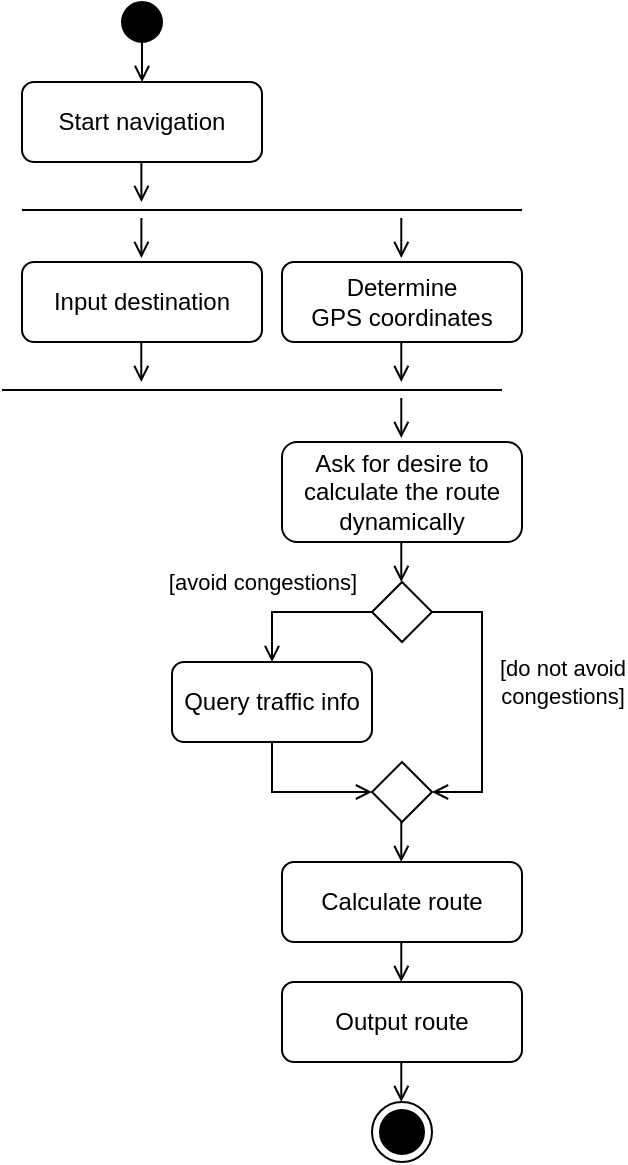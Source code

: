 <mxfile version="16.5.6" type="device"><diagram id="L-XJfkBgwogkJgKwX63Y" name="Page-1"><mxGraphModel dx="746" dy="2170" grid="1" gridSize="10" guides="1" tooltips="1" connect="1" arrows="1" fold="1" page="1" pageScale="1" pageWidth="850" pageHeight="1100" math="0" shadow="0"><root><mxCell id="0"/><mxCell id="1" parent="0"/><mxCell id="Oh8SCuPSAN3-SimTa_6y-81" style="edgeStyle=none;rounded=0;orthogonalLoop=1;jettySize=auto;html=1;endArrow=open;endFill=0;" edge="1" parent="1" source="Oh8SCuPSAN3-SimTa_6y-69" target="Oh8SCuPSAN3-SimTa_6y-70"><mxGeometry relative="1" as="geometry"/></mxCell><mxCell id="Oh8SCuPSAN3-SimTa_6y-69" value="" style="ellipse;whiteSpace=wrap;html=1;aspect=fixed;fillColor=#000000;" vertex="1" parent="1"><mxGeometry x="360" y="-960" width="20" height="20" as="geometry"/></mxCell><mxCell id="Oh8SCuPSAN3-SimTa_6y-70" value="Start navigation" style="rounded=1;whiteSpace=wrap;html=1;fillColor=#FFFFFF;" vertex="1" parent="1"><mxGeometry x="310" y="-920" width="120" height="40" as="geometry"/></mxCell><mxCell id="Oh8SCuPSAN3-SimTa_6y-71" value="Input destination" style="rounded=1;whiteSpace=wrap;html=1;fillColor=#FFFFFF;" vertex="1" parent="1"><mxGeometry x="310" y="-830" width="120" height="40" as="geometry"/></mxCell><mxCell id="Oh8SCuPSAN3-SimTa_6y-72" value="Determine&lt;br&gt;GPS coordinates" style="rounded=1;whiteSpace=wrap;html=1;fillColor=#FFFFFF;" vertex="1" parent="1"><mxGeometry x="440" y="-830" width="120" height="40" as="geometry"/></mxCell><mxCell id="Oh8SCuPSAN3-SimTa_6y-73" value="Ask for desire to calculate the route dynamically" style="rounded=1;whiteSpace=wrap;html=1;fillColor=#FFFFFF;" vertex="1" parent="1"><mxGeometry x="440" y="-740" width="120" height="50" as="geometry"/></mxCell><mxCell id="Oh8SCuPSAN3-SimTa_6y-92" style="edgeStyle=none;rounded=0;orthogonalLoop=1;jettySize=auto;html=1;entryX=0;entryY=0.5;entryDx=0;entryDy=0;endArrow=open;endFill=0;" edge="1" parent="1" source="Oh8SCuPSAN3-SimTa_6y-74" target="Oh8SCuPSAN3-SimTa_6y-78"><mxGeometry relative="1" as="geometry"><Array as="points"><mxPoint x="435" y="-565"/></Array></mxGeometry></mxCell><mxCell id="Oh8SCuPSAN3-SimTa_6y-74" value="Query traffic info" style="rounded=1;whiteSpace=wrap;html=1;fillColor=#FFFFFF;" vertex="1" parent="1"><mxGeometry x="385" y="-630" width="100" height="40" as="geometry"/></mxCell><mxCell id="Oh8SCuPSAN3-SimTa_6y-75" value="Calculate route" style="rounded=1;whiteSpace=wrap;html=1;fillColor=#FFFFFF;" vertex="1" parent="1"><mxGeometry x="440" y="-530" width="120" height="40" as="geometry"/></mxCell><mxCell id="Oh8SCuPSAN3-SimTa_6y-76" value="Output route" style="rounded=1;whiteSpace=wrap;html=1;fillColor=#FFFFFF;" vertex="1" parent="1"><mxGeometry x="440" y="-470" width="120" height="40" as="geometry"/></mxCell><mxCell id="Oh8SCuPSAN3-SimTa_6y-77" value="" style="ellipse;html=1;shape=endState;fillColor=#000000;strokeColor=#000000;" vertex="1" parent="1"><mxGeometry x="485" y="-410" width="30" height="30" as="geometry"/></mxCell><mxCell id="Oh8SCuPSAN3-SimTa_6y-78" value="" style="rhombus;whiteSpace=wrap;html=1;strokeColor=#000000;fillColor=#FFFFFF;" vertex="1" parent="1"><mxGeometry x="485" y="-580" width="30" height="30" as="geometry"/></mxCell><mxCell id="Oh8SCuPSAN3-SimTa_6y-90" style="edgeStyle=none;rounded=0;orthogonalLoop=1;jettySize=auto;html=1;entryX=0.5;entryY=0;entryDx=0;entryDy=0;endArrow=open;endFill=0;" edge="1" parent="1" source="Oh8SCuPSAN3-SimTa_6y-79" target="Oh8SCuPSAN3-SimTa_6y-74"><mxGeometry relative="1" as="geometry"><Array as="points"><mxPoint x="435" y="-655"/></Array></mxGeometry></mxCell><mxCell id="Oh8SCuPSAN3-SimTa_6y-97" value="[avoid congestions]" style="edgeLabel;html=1;align=center;verticalAlign=middle;resizable=0;points=[];" vertex="1" connectable="0" parent="Oh8SCuPSAN3-SimTa_6y-90"><mxGeometry x="0.179" y="-2" relative="1" as="geometry"><mxPoint x="-11" y="-13" as="offset"/></mxGeometry></mxCell><mxCell id="Oh8SCuPSAN3-SimTa_6y-93" style="edgeStyle=none;rounded=0;orthogonalLoop=1;jettySize=auto;html=1;entryX=1;entryY=0.5;entryDx=0;entryDy=0;endArrow=open;endFill=0;" edge="1" parent="1" source="Oh8SCuPSAN3-SimTa_6y-79" target="Oh8SCuPSAN3-SimTa_6y-78"><mxGeometry relative="1" as="geometry"><Array as="points"><mxPoint x="540" y="-655"/><mxPoint x="540" y="-565"/></Array></mxGeometry></mxCell><mxCell id="Oh8SCuPSAN3-SimTa_6y-98" value="[do not avoid &lt;br&gt;congestions]" style="edgeLabel;html=1;align=center;verticalAlign=middle;resizable=0;points=[];" vertex="1" connectable="0" parent="Oh8SCuPSAN3-SimTa_6y-93"><mxGeometry x="-0.33" y="1" relative="1" as="geometry"><mxPoint x="39" y="13" as="offset"/></mxGeometry></mxCell><mxCell id="Oh8SCuPSAN3-SimTa_6y-79" value="" style="rhombus;whiteSpace=wrap;html=1;strokeColor=#000000;fillColor=#FFFFFF;" vertex="1" parent="1"><mxGeometry x="485" y="-670" width="30" height="30" as="geometry"/></mxCell><mxCell id="Oh8SCuPSAN3-SimTa_6y-80" value="" style="line;strokeWidth=1;fillColor=none;align=left;verticalAlign=middle;spacingTop=-1;spacingLeft=3;spacingRight=3;rotatable=0;labelPosition=right;points=[];portConstraint=eastwest;" vertex="1" parent="1"><mxGeometry x="310" y="-860" width="250" height="8" as="geometry"/></mxCell><mxCell id="Oh8SCuPSAN3-SimTa_6y-82" style="edgeStyle=none;rounded=0;orthogonalLoop=1;jettySize=auto;html=1;endArrow=open;endFill=0;" edge="1" parent="1"><mxGeometry relative="1" as="geometry"><mxPoint x="369.7" y="-880" as="sourcePoint"/><mxPoint x="369.7" y="-860" as="targetPoint"/></mxGeometry></mxCell><mxCell id="Oh8SCuPSAN3-SimTa_6y-83" style="edgeStyle=none;rounded=0;orthogonalLoop=1;jettySize=auto;html=1;endArrow=open;endFill=0;" edge="1" parent="1"><mxGeometry relative="1" as="geometry"><mxPoint x="369.7" y="-852" as="sourcePoint"/><mxPoint x="369.7" y="-832" as="targetPoint"/></mxGeometry></mxCell><mxCell id="Oh8SCuPSAN3-SimTa_6y-84" style="edgeStyle=none;rounded=0;orthogonalLoop=1;jettySize=auto;html=1;endArrow=open;endFill=0;" edge="1" parent="1"><mxGeometry relative="1" as="geometry"><mxPoint x="499.64" y="-852" as="sourcePoint"/><mxPoint x="499.64" y="-832" as="targetPoint"/></mxGeometry></mxCell><mxCell id="Oh8SCuPSAN3-SimTa_6y-85" style="edgeStyle=none;rounded=0;orthogonalLoop=1;jettySize=auto;html=1;endArrow=open;endFill=0;" edge="1" parent="1"><mxGeometry relative="1" as="geometry"><mxPoint x="499.64" y="-790" as="sourcePoint"/><mxPoint x="499.64" y="-770" as="targetPoint"/></mxGeometry></mxCell><mxCell id="Oh8SCuPSAN3-SimTa_6y-86" value="" style="line;strokeWidth=1;fillColor=none;align=left;verticalAlign=middle;spacingTop=-1;spacingLeft=3;spacingRight=3;rotatable=0;labelPosition=right;points=[];portConstraint=eastwest;" vertex="1" parent="1"><mxGeometry x="300" y="-770" width="250" height="8" as="geometry"/></mxCell><mxCell id="Oh8SCuPSAN3-SimTa_6y-87" style="edgeStyle=none;rounded=0;orthogonalLoop=1;jettySize=auto;html=1;endArrow=open;endFill=0;" edge="1" parent="1"><mxGeometry relative="1" as="geometry"><mxPoint x="369.64" y="-790" as="sourcePoint"/><mxPoint x="369.64" y="-770" as="targetPoint"/></mxGeometry></mxCell><mxCell id="Oh8SCuPSAN3-SimTa_6y-88" style="edgeStyle=none;rounded=0;orthogonalLoop=1;jettySize=auto;html=1;endArrow=open;endFill=0;" edge="1" parent="1"><mxGeometry relative="1" as="geometry"><mxPoint x="499.64" y="-762" as="sourcePoint"/><mxPoint x="499.64" y="-742" as="targetPoint"/></mxGeometry></mxCell><mxCell id="Oh8SCuPSAN3-SimTa_6y-89" style="edgeStyle=none;rounded=0;orthogonalLoop=1;jettySize=auto;html=1;endArrow=open;endFill=0;" edge="1" parent="1"><mxGeometry relative="1" as="geometry"><mxPoint x="499.64" y="-690" as="sourcePoint"/><mxPoint x="499.64" y="-670" as="targetPoint"/></mxGeometry></mxCell><mxCell id="Oh8SCuPSAN3-SimTa_6y-94" style="edgeStyle=none;rounded=0;orthogonalLoop=1;jettySize=auto;html=1;endArrow=open;endFill=0;" edge="1" parent="1"><mxGeometry relative="1" as="geometry"><mxPoint x="499.64" y="-550" as="sourcePoint"/><mxPoint x="499.64" y="-530" as="targetPoint"/></mxGeometry></mxCell><mxCell id="Oh8SCuPSAN3-SimTa_6y-95" style="edgeStyle=none;rounded=0;orthogonalLoop=1;jettySize=auto;html=1;endArrow=open;endFill=0;" edge="1" parent="1"><mxGeometry relative="1" as="geometry"><mxPoint x="499.64" y="-430" as="sourcePoint"/><mxPoint x="499.64" y="-410" as="targetPoint"/></mxGeometry></mxCell><mxCell id="Oh8SCuPSAN3-SimTa_6y-96" style="edgeStyle=none;rounded=0;orthogonalLoop=1;jettySize=auto;html=1;endArrow=open;endFill=0;" edge="1" parent="1"><mxGeometry relative="1" as="geometry"><mxPoint x="499.64" y="-490" as="sourcePoint"/><mxPoint x="499.64" y="-470" as="targetPoint"/></mxGeometry></mxCell></root></mxGraphModel></diagram></mxfile>
